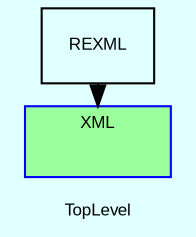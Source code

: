 digraph TopLevel {
    fontname = Arial
    compound = true
    fontsize = 8
    label = "TopLevel"
    bgcolor = lightcyan1
    node [
        fontname = Arial,
        color = black,
        fontsize = 8
    ]

    subgraph cluster_XML {
        fontname = Arial
        color = blue
        URL = "classes/XML.html"
        style = filled
        label = "XML"
        fillcolor = palegreen1
        XML [
            shape = plaintext,
            height = 0.01,
            width = 0.75,
            label = ""
        ]

    }

    REXML [
        shape = box,
        URL = "classes/REXML.html",
        label = "REXML"
    ]

    REXML -> XML [
        lhead = cluster_XML
    ]

}

